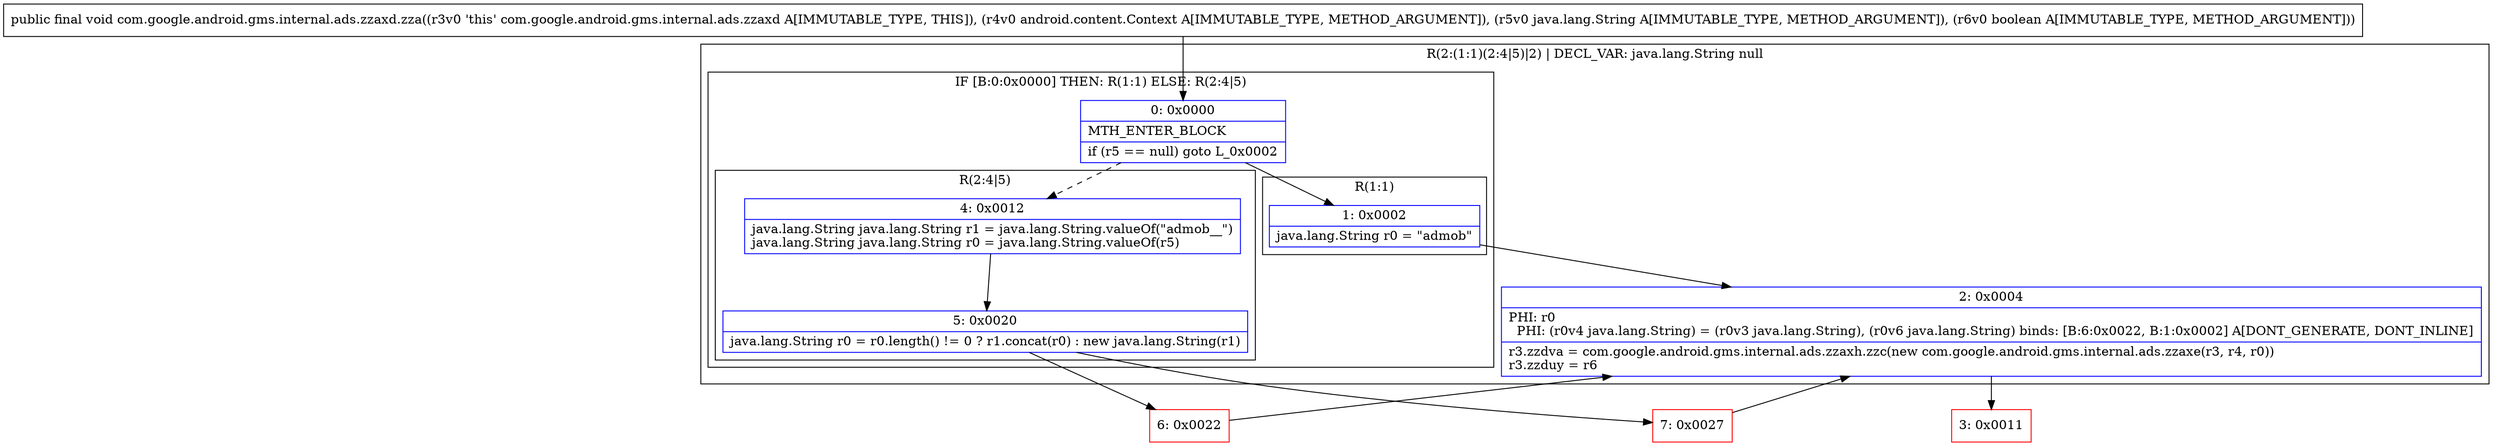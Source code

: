 digraph "CFG forcom.google.android.gms.internal.ads.zzaxd.zza(Landroid\/content\/Context;Ljava\/lang\/String;Z)V" {
subgraph cluster_Region_1943423483 {
label = "R(2:(1:1)(2:4|5)|2) | DECL_VAR: java.lang.String null\l";
node [shape=record,color=blue];
subgraph cluster_IfRegion_1384299600 {
label = "IF [B:0:0x0000] THEN: R(1:1) ELSE: R(2:4|5)";
node [shape=record,color=blue];
Node_0 [shape=record,label="{0\:\ 0x0000|MTH_ENTER_BLOCK\l|if (r5 == null) goto L_0x0002\l}"];
subgraph cluster_Region_1604842493 {
label = "R(1:1)";
node [shape=record,color=blue];
Node_1 [shape=record,label="{1\:\ 0x0002|java.lang.String r0 = \"admob\"\l}"];
}
subgraph cluster_Region_2073399732 {
label = "R(2:4|5)";
node [shape=record,color=blue];
Node_4 [shape=record,label="{4\:\ 0x0012|java.lang.String java.lang.String r1 = java.lang.String.valueOf(\"admob__\")\ljava.lang.String java.lang.String r0 = java.lang.String.valueOf(r5)\l}"];
Node_5 [shape=record,label="{5\:\ 0x0020|java.lang.String r0 = r0.length() != 0 ? r1.concat(r0) : new java.lang.String(r1)\l}"];
}
}
Node_2 [shape=record,label="{2\:\ 0x0004|PHI: r0 \l  PHI: (r0v4 java.lang.String) = (r0v3 java.lang.String), (r0v6 java.lang.String) binds: [B:6:0x0022, B:1:0x0002] A[DONT_GENERATE, DONT_INLINE]\l|r3.zzdva = com.google.android.gms.internal.ads.zzaxh.zzc(new com.google.android.gms.internal.ads.zzaxe(r3, r4, r0))\lr3.zzduy = r6\l}"];
}
Node_3 [shape=record,color=red,label="{3\:\ 0x0011}"];
Node_6 [shape=record,color=red,label="{6\:\ 0x0022}"];
Node_7 [shape=record,color=red,label="{7\:\ 0x0027}"];
MethodNode[shape=record,label="{public final void com.google.android.gms.internal.ads.zzaxd.zza((r3v0 'this' com.google.android.gms.internal.ads.zzaxd A[IMMUTABLE_TYPE, THIS]), (r4v0 android.content.Context A[IMMUTABLE_TYPE, METHOD_ARGUMENT]), (r5v0 java.lang.String A[IMMUTABLE_TYPE, METHOD_ARGUMENT]), (r6v0 boolean A[IMMUTABLE_TYPE, METHOD_ARGUMENT])) }"];
MethodNode -> Node_0;
Node_0 -> Node_1;
Node_0 -> Node_4[style=dashed];
Node_1 -> Node_2;
Node_4 -> Node_5;
Node_5 -> Node_6;
Node_5 -> Node_7;
Node_2 -> Node_3;
Node_6 -> Node_2;
Node_7 -> Node_2;
}

